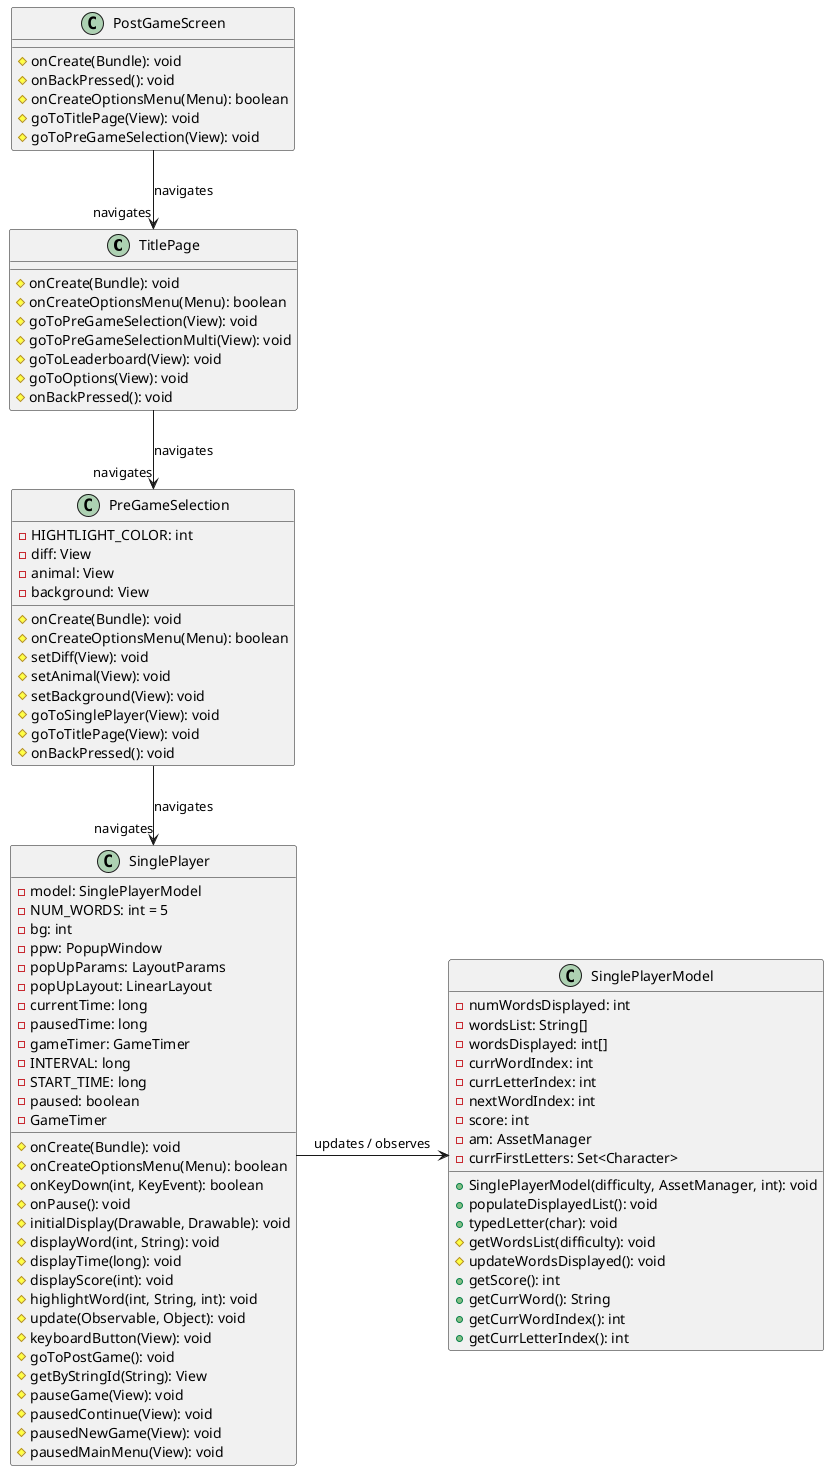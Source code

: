 @startuml
class TitlePage {
    #onCreate(Bundle): void
    #onCreateOptionsMenu(Menu): boolean
    #goToPreGameSelection(View): void
    #goToPreGameSelectionMulti(View): void
    #goToLeaderboard(View): void
    #goToOptions(View): void
    #onBackPressed(): void
}

class PostGameScreen {
    #onCreate(Bundle): void
    #onBackPressed(): void
    #onCreateOptionsMenu(Menu): boolean
    #goToTitlePage(View): void
    #goToPreGameSelection(View): void
}

class PreGameSelection {
    -HIGHTLIGHT_COLOR: int
    -diff: View
    -animal: View
    -background: View
    #onCreate(Bundle): void
    #onCreateOptionsMenu(Menu): boolean
    #setDiff(View): void
    #setAnimal(View): void
    #setBackground(View): void
    #goToSinglePlayer(View): void
    #goToTitlePage(View): void
    #onBackPressed(): void
}

class SinglePlayerModel {
    -numWordsDisplayed: int
    -wordsList: String[]
    -wordsDisplayed: int[]
    -currWordIndex: int
    -currLetterIndex: int
    -nextWordIndex: int
    -score: int
    -am: AssetManager
    -currFirstLetters: Set<Character>
    +SinglePlayerModel(difficulty, AssetManager, int): void
    +populateDisplayedList(): void
    +typedLetter(char): void
    #getWordsList(difficulty): void
    #updateWordsDisplayed(): void
    +getScore(): int
    +getCurrWord(): String
    +getCurrWordIndex(): int
    +getCurrLetterIndex(): int
}

class SinglePlayer {
    -model: SinglePlayerModel
    -NUM_WORDS: int = 5
    -bg: int
    -ppw: PopupWindow
    -popUpParams: LayoutParams
    -popUpLayout: LinearLayout
    -currentTime: long
    -pausedTime: long
    -gameTimer: GameTimer
    -INTERVAL: long
    -START_TIME: long
    -paused: boolean
    #onCreate(Bundle): void
    #onCreateOptionsMenu(Menu): boolean
    #onKeyDown(int, KeyEvent): boolean
    #onPause(): void
    #initialDisplay(Drawable, Drawable): void
    #displayWord(int, String): void
    #displayTime(long): void
    #displayScore(int): void
    #highlightWord(int, String, int): void
    #update(Observable, Object): void
    #keyboardButton(View): void
    #goToPostGame(): void
    #getByStringId(String): View
    #pauseGame(View): void
    #pausedContinue(View): void
    #pausedNewGame(View): void
    #pausedMainMenu(View): void
    -GameTimer
}

TitlePage --> "navigates" PreGameSelection : navigates
PreGameSelection --> "navigates" SinglePlayer : navigates
PostGameScreen --> "navigates" TitlePage : navigates
SinglePlayer -right-> SinglePlayerModel : "updates / observes"
@enduml


